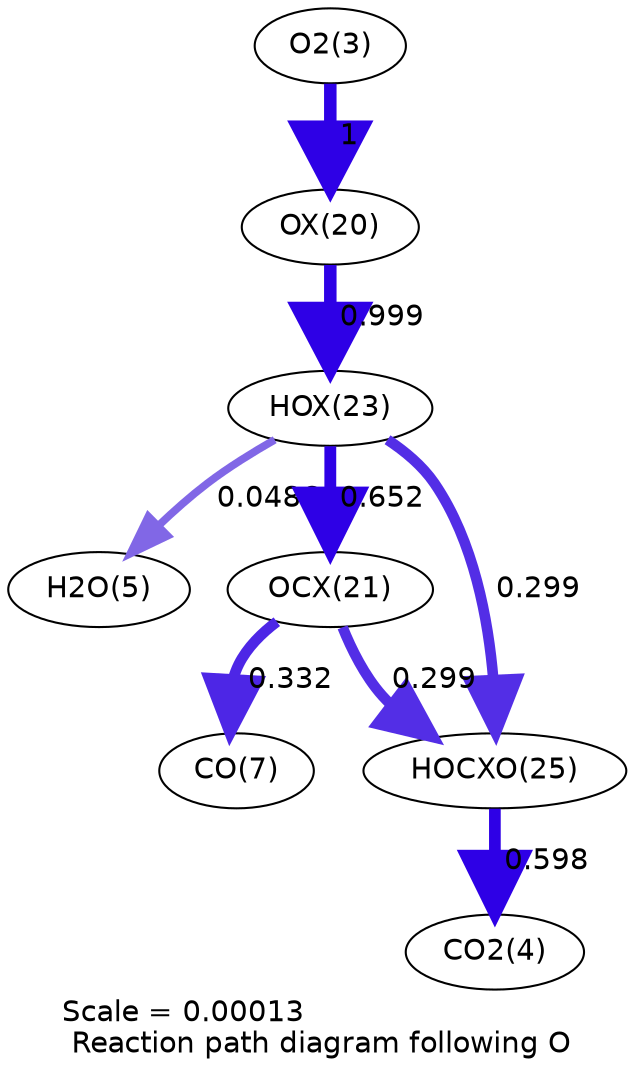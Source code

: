 digraph reaction_paths {
center=1;
s5 -> s24[fontname="Helvetica", penwidth=6, arrowsize=3, color="0.7, 1.5, 0.9"
, label=" 1"];
s24 -> s27[fontname="Helvetica", penwidth=6, arrowsize=3, color="0.7, 1.5, 0.9"
, label=" 0.999"];
s27 -> s7[fontname="Helvetica", penwidth=3.72, arrowsize=1.86, color="0.7, 0.549, 0.9"
, label=" 0.0486"];
s27 -> s25[fontname="Helvetica", penwidth=5.68, arrowsize=2.84, color="0.7, 1.15, 0.9"
, label=" 0.652"];
s27 -> s29[fontname="Helvetica", penwidth=5.09, arrowsize=2.54, color="0.7, 0.799, 0.9"
, label=" 0.299"];
s25 -> s9[fontname="Helvetica", penwidth=5.17, arrowsize=2.58, color="0.7, 0.832, 0.9"
, label=" 0.332"];
s25 -> s29[fontname="Helvetica", penwidth=5.09, arrowsize=2.54, color="0.7, 0.799, 0.9"
, label=" 0.299"];
s29 -> s6[fontname="Helvetica", penwidth=5.61, arrowsize=2.81, color="0.7, 1.1, 0.9"
, label=" 0.598"];
s5 [ fontname="Helvetica", label="O2(3)"];
s6 [ fontname="Helvetica", label="CO2(4)"];
s7 [ fontname="Helvetica", label="H2O(5)"];
s9 [ fontname="Helvetica", label="CO(7)"];
s24 [ fontname="Helvetica", label="OX(20)"];
s25 [ fontname="Helvetica", label="OCX(21)"];
s27 [ fontname="Helvetica", label="HOX(23)"];
s29 [ fontname="Helvetica", label="HOCXO(25)"];
 label = "Scale = 0.00013\l Reaction path diagram following O";
 fontname = "Helvetica";
}
